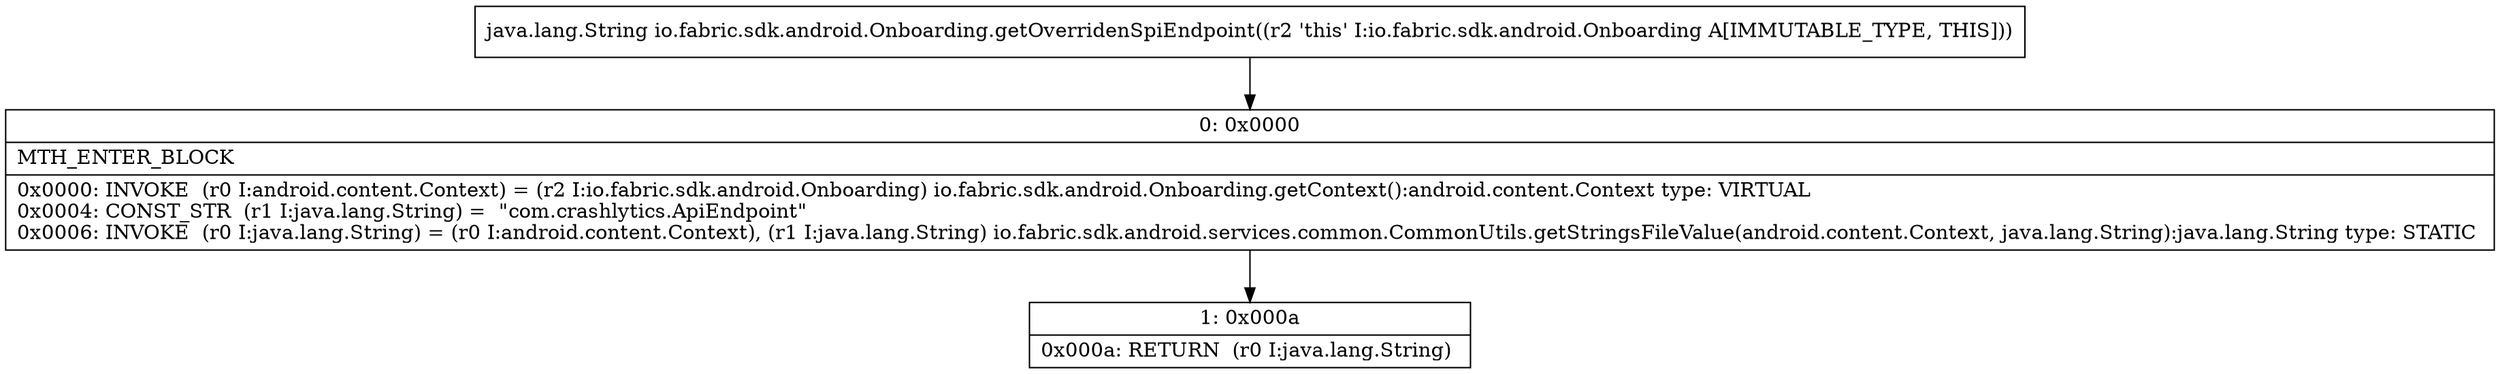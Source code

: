 digraph "CFG forio.fabric.sdk.android.Onboarding.getOverridenSpiEndpoint()Ljava\/lang\/String;" {
Node_0 [shape=record,label="{0\:\ 0x0000|MTH_ENTER_BLOCK\l|0x0000: INVOKE  (r0 I:android.content.Context) = (r2 I:io.fabric.sdk.android.Onboarding) io.fabric.sdk.android.Onboarding.getContext():android.content.Context type: VIRTUAL \l0x0004: CONST_STR  (r1 I:java.lang.String) =  \"com.crashlytics.ApiEndpoint\" \l0x0006: INVOKE  (r0 I:java.lang.String) = (r0 I:android.content.Context), (r1 I:java.lang.String) io.fabric.sdk.android.services.common.CommonUtils.getStringsFileValue(android.content.Context, java.lang.String):java.lang.String type: STATIC \l}"];
Node_1 [shape=record,label="{1\:\ 0x000a|0x000a: RETURN  (r0 I:java.lang.String) \l}"];
MethodNode[shape=record,label="{java.lang.String io.fabric.sdk.android.Onboarding.getOverridenSpiEndpoint((r2 'this' I:io.fabric.sdk.android.Onboarding A[IMMUTABLE_TYPE, THIS])) }"];
MethodNode -> Node_0;
Node_0 -> Node_1;
}

